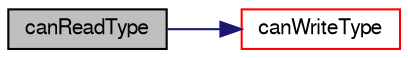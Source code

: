 digraph "canReadType"
{
  bgcolor="transparent";
  edge [fontname="FreeSans",fontsize="10",labelfontname="FreeSans",labelfontsize="10"];
  node [fontname="FreeSans",fontsize="10",shape=record];
  rankdir="LR";
  Node156 [label="canReadType",height=0.2,width=0.4,color="black", fillcolor="grey75", style="filled", fontcolor="black"];
  Node156 -> Node157 [color="midnightblue",fontsize="10",style="solid",fontname="FreeSans"];
  Node157 [label="canWriteType",height=0.2,width=0.4,color="red",URL="$a21754.html#a97b4b9e1eceb26c001734f4bb5a75c33",tooltip="Can we write this file format type? "];
}
